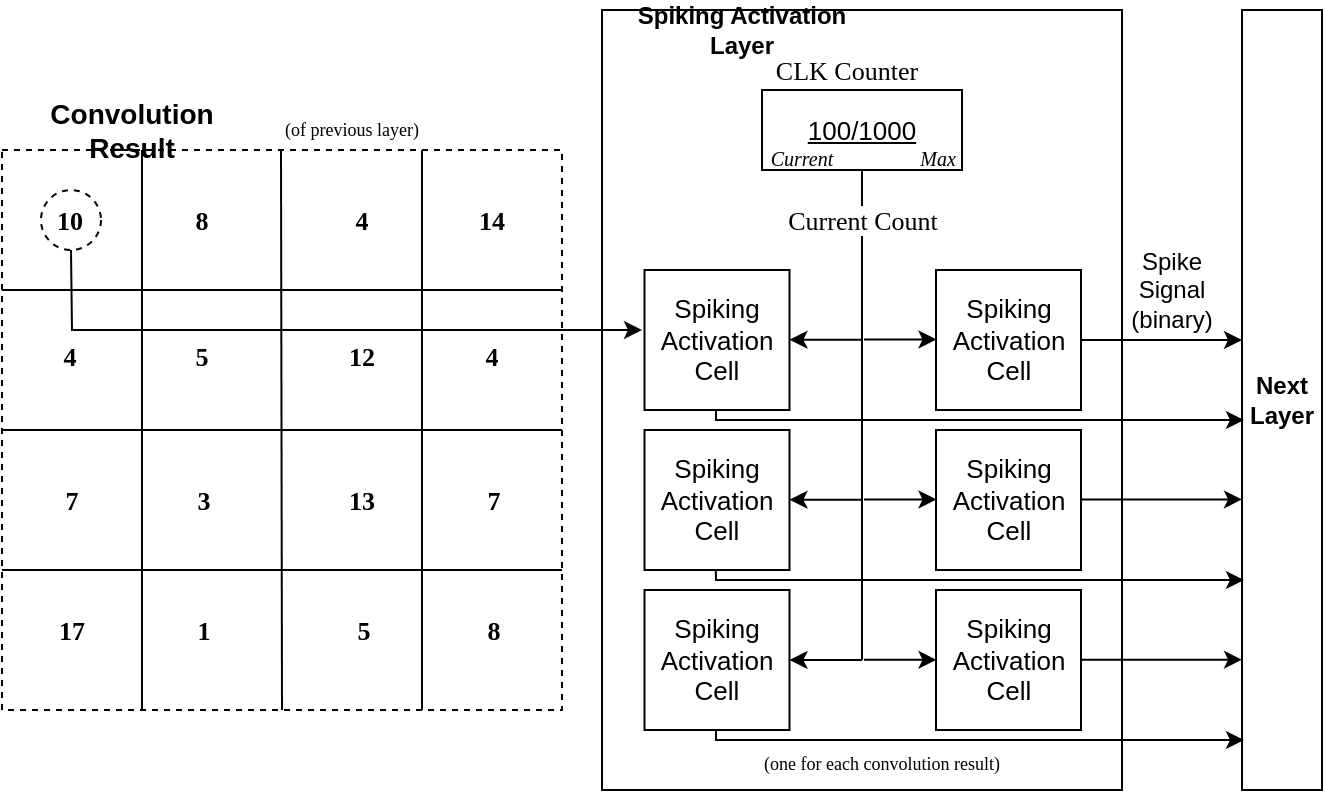 <mxfile version="14.6.13" type="device"><diagram id="auDOfrX4ovIUryiuRdx5" name="Page-1"><mxGraphModel dx="813" dy="506" grid="1" gridSize="10" guides="1" tooltips="1" connect="1" arrows="1" fold="1" page="1" pageScale="1" pageWidth="850" pageHeight="1100" math="0" shadow="0"><root><mxCell id="0"/><mxCell id="1" parent="0"/><mxCell id="dTQCBmhjPWRrVAu90y3S-24" value="" style="group" parent="1" vertex="1" connectable="0"><mxGeometry x="240" y="270" width="280" height="300" as="geometry"/></mxCell><mxCell id="SilkCv78OsfhMmY1pKE9-1" value="" style="whiteSpace=wrap;html=1;aspect=fixed;fillColor=none;dashed=1;" parent="dTQCBmhjPWRrVAu90y3S-24" vertex="1"><mxGeometry y="20" width="280" height="280" as="geometry"/></mxCell><mxCell id="SilkCv78OsfhMmY1pKE9-2" value="" style="endArrow=none;html=1;exitX=0.25;exitY=1;exitDx=0;exitDy=0;entryX=0.25;entryY=0;entryDx=0;entryDy=0;" parent="dTQCBmhjPWRrVAu90y3S-24" source="SilkCv78OsfhMmY1pKE9-1" target="SilkCv78OsfhMmY1pKE9-1" edge="1"><mxGeometry width="50" height="50" relative="1" as="geometry"><mxPoint x="200" y="190" as="sourcePoint"/><mxPoint x="250" y="140" as="targetPoint"/></mxGeometry></mxCell><mxCell id="SilkCv78OsfhMmY1pKE9-3" value="" style="endArrow=none;html=1;exitX=0.5;exitY=1;exitDx=0;exitDy=0;entryX=0.25;entryY=0;entryDx=0;entryDy=0;" parent="dTQCBmhjPWRrVAu90y3S-24" source="SilkCv78OsfhMmY1pKE9-1" edge="1"><mxGeometry width="50" height="50" relative="1" as="geometry"><mxPoint x="139.5" y="300" as="sourcePoint"/><mxPoint x="139.5" y="20" as="targetPoint"/></mxGeometry></mxCell><mxCell id="SilkCv78OsfhMmY1pKE9-4" value="" style="endArrow=none;html=1;exitX=0.75;exitY=1;exitDx=0;exitDy=0;entryX=0.75;entryY=0;entryDx=0;entryDy=0;" parent="dTQCBmhjPWRrVAu90y3S-24" source="SilkCv78OsfhMmY1pKE9-1" target="SilkCv78OsfhMmY1pKE9-1" edge="1"><mxGeometry width="50" height="50" relative="1" as="geometry"><mxPoint x="225" y="300" as="sourcePoint"/><mxPoint x="225" y="20" as="targetPoint"/></mxGeometry></mxCell><mxCell id="SilkCv78OsfhMmY1pKE9-5" value="" style="endArrow=none;html=1;entryX=1;entryY=0.75;entryDx=0;entryDy=0;exitX=0;exitY=0.75;exitDx=0;exitDy=0;" parent="dTQCBmhjPWRrVAu90y3S-24" source="SilkCv78OsfhMmY1pKE9-1" target="SilkCv78OsfhMmY1pKE9-1" edge="1"><mxGeometry width="50" height="50" relative="1" as="geometry"><mxPoint x="-80" y="250" as="sourcePoint"/><mxPoint x="-30" y="200" as="targetPoint"/></mxGeometry></mxCell><mxCell id="SilkCv78OsfhMmY1pKE9-6" value="" style="endArrow=none;html=1;entryX=1;entryY=0.5;entryDx=0;entryDy=0;exitX=0;exitY=0.5;exitDx=0;exitDy=0;" parent="dTQCBmhjPWRrVAu90y3S-24" source="SilkCv78OsfhMmY1pKE9-1" target="SilkCv78OsfhMmY1pKE9-1" edge="1"><mxGeometry width="50" height="50" relative="1" as="geometry"><mxPoint x="-60" y="200" as="sourcePoint"/><mxPoint x="-10" y="150" as="targetPoint"/></mxGeometry></mxCell><mxCell id="SilkCv78OsfhMmY1pKE9-7" value="" style="endArrow=none;html=1;exitX=0;exitY=0.25;exitDx=0;exitDy=0;" parent="dTQCBmhjPWRrVAu90y3S-24" source="SilkCv78OsfhMmY1pKE9-1" edge="1"><mxGeometry width="50" height="50" relative="1" as="geometry"><mxPoint x="130" y="190" as="sourcePoint"/><mxPoint x="280" y="90" as="targetPoint"/></mxGeometry></mxCell><mxCell id="SilkCv78OsfhMmY1pKE9-8" value="&lt;b&gt;Convolution Result&lt;/b&gt;" style="text;html=1;strokeColor=none;fillColor=none;align=center;verticalAlign=middle;whiteSpace=wrap;rounded=0;fontSize=14;" parent="dTQCBmhjPWRrVAu90y3S-24" vertex="1"><mxGeometry width="130" height="20" as="geometry"/></mxCell><mxCell id="SilkCv78OsfhMmY1pKE9-9" value="10" style="text;html=1;strokeColor=none;fillColor=none;align=center;verticalAlign=middle;whiteSpace=wrap;rounded=0;fontStyle=1;fontFamily=Verdana;fontSize=13;" parent="dTQCBmhjPWRrVAu90y3S-24" vertex="1"><mxGeometry x="14" y="45" width="40" height="20" as="geometry"/></mxCell><mxCell id="SilkCv78OsfhMmY1pKE9-10" value="8" style="text;html=1;strokeColor=none;fillColor=none;align=center;verticalAlign=middle;whiteSpace=wrap;rounded=0;fontStyle=1;fontFamily=Verdana;fontSize=13;" parent="dTQCBmhjPWRrVAu90y3S-24" vertex="1"><mxGeometry x="80" y="45" width="40" height="20" as="geometry"/></mxCell><mxCell id="SilkCv78OsfhMmY1pKE9-11" value="4" style="text;html=1;strokeColor=none;fillColor=none;align=center;verticalAlign=middle;whiteSpace=wrap;rounded=0;fontStyle=1;fontFamily=Verdana;fontSize=13;" parent="dTQCBmhjPWRrVAu90y3S-24" vertex="1"><mxGeometry x="160" y="45" width="40" height="20" as="geometry"/></mxCell><mxCell id="SilkCv78OsfhMmY1pKE9-12" value="14" style="text;html=1;strokeColor=none;fillColor=none;align=center;verticalAlign=middle;whiteSpace=wrap;rounded=0;fontStyle=1;fontFamily=Verdana;fontSize=13;" parent="dTQCBmhjPWRrVAu90y3S-24" vertex="1"><mxGeometry x="225" y="45" width="40" height="20" as="geometry"/></mxCell><mxCell id="SilkCv78OsfhMmY1pKE9-13" value="4" style="text;html=1;strokeColor=none;fillColor=none;align=center;verticalAlign=middle;whiteSpace=wrap;rounded=0;fontStyle=1;fontFamily=Verdana;fontSize=13;" parent="dTQCBmhjPWRrVAu90y3S-24" vertex="1"><mxGeometry x="14" y="113" width="40" height="20" as="geometry"/></mxCell><mxCell id="SilkCv78OsfhMmY1pKE9-14" value="5" style="text;html=1;strokeColor=none;fillColor=none;align=center;verticalAlign=middle;whiteSpace=wrap;rounded=0;fontStyle=1;fontFamily=Verdana;fontSize=13;" parent="dTQCBmhjPWRrVAu90y3S-24" vertex="1"><mxGeometry x="80" y="113" width="40" height="20" as="geometry"/></mxCell><mxCell id="SilkCv78OsfhMmY1pKE9-15" value="12" style="text;html=1;strokeColor=none;fillColor=none;align=center;verticalAlign=middle;whiteSpace=wrap;rounded=0;fontStyle=1;fontFamily=Verdana;fontSize=13;" parent="dTQCBmhjPWRrVAu90y3S-24" vertex="1"><mxGeometry x="160" y="113" width="40" height="20" as="geometry"/></mxCell><mxCell id="SilkCv78OsfhMmY1pKE9-16" value="4" style="text;html=1;strokeColor=none;fillColor=none;align=center;verticalAlign=middle;whiteSpace=wrap;rounded=0;fontStyle=1;fontFamily=Verdana;fontSize=13;" parent="dTQCBmhjPWRrVAu90y3S-24" vertex="1"><mxGeometry x="225" y="113" width="40" height="20" as="geometry"/></mxCell><mxCell id="SilkCv78OsfhMmY1pKE9-17" value="7" style="text;html=1;strokeColor=none;fillColor=none;align=center;verticalAlign=middle;whiteSpace=wrap;rounded=0;fontStyle=1;fontFamily=Verdana;fontSize=13;" parent="dTQCBmhjPWRrVAu90y3S-24" vertex="1"><mxGeometry x="14.5" y="185" width="40" height="20" as="geometry"/></mxCell><mxCell id="SilkCv78OsfhMmY1pKE9-18" value="3" style="text;html=1;strokeColor=none;fillColor=none;align=center;verticalAlign=middle;whiteSpace=wrap;rounded=0;fontStyle=1;fontFamily=Verdana;fontSize=13;" parent="dTQCBmhjPWRrVAu90y3S-24" vertex="1"><mxGeometry x="80.5" y="185" width="40" height="20" as="geometry"/></mxCell><mxCell id="SilkCv78OsfhMmY1pKE9-19" value="13" style="text;html=1;strokeColor=none;fillColor=none;align=center;verticalAlign=middle;whiteSpace=wrap;rounded=0;fontStyle=1;fontFamily=Verdana;fontSize=13;" parent="dTQCBmhjPWRrVAu90y3S-24" vertex="1"><mxGeometry x="160" y="185" width="40" height="20" as="geometry"/></mxCell><mxCell id="SilkCv78OsfhMmY1pKE9-20" value="7" style="text;html=1;strokeColor=none;fillColor=none;align=center;verticalAlign=middle;whiteSpace=wrap;rounded=0;fontStyle=1;fontFamily=Verdana;fontSize=13;" parent="dTQCBmhjPWRrVAu90y3S-24" vertex="1"><mxGeometry x="225.5" y="185" width="40" height="20" as="geometry"/></mxCell><mxCell id="SilkCv78OsfhMmY1pKE9-21" value="17" style="text;html=1;strokeColor=none;fillColor=none;align=center;verticalAlign=middle;whiteSpace=wrap;rounded=0;fontStyle=1;fontFamily=Verdana;fontSize=13;" parent="dTQCBmhjPWRrVAu90y3S-24" vertex="1"><mxGeometry x="14.5" y="250" width="40" height="20" as="geometry"/></mxCell><mxCell id="SilkCv78OsfhMmY1pKE9-22" value="1" style="text;html=1;strokeColor=none;fillColor=none;align=center;verticalAlign=middle;whiteSpace=wrap;rounded=0;fontStyle=1;fontFamily=Verdana;fontSize=13;" parent="dTQCBmhjPWRrVAu90y3S-24" vertex="1"><mxGeometry x="80.5" y="250" width="40" height="20" as="geometry"/></mxCell><mxCell id="SilkCv78OsfhMmY1pKE9-23" value="5" style="text;html=1;strokeColor=none;fillColor=none;align=center;verticalAlign=middle;whiteSpace=wrap;rounded=0;fontStyle=1;fontFamily=Verdana;fontSize=13;" parent="dTQCBmhjPWRrVAu90y3S-24" vertex="1"><mxGeometry x="160.5" y="250" width="40" height="20" as="geometry"/></mxCell><mxCell id="SilkCv78OsfhMmY1pKE9-24" value="8" style="text;html=1;strokeColor=none;fillColor=none;align=center;verticalAlign=middle;whiteSpace=wrap;rounded=0;fontStyle=1;fontFamily=Verdana;fontSize=13;" parent="dTQCBmhjPWRrVAu90y3S-24" vertex="1"><mxGeometry x="225.5" y="250" width="40" height="20" as="geometry"/></mxCell><mxCell id="SilkCv78OsfhMmY1pKE9-30" value="" style="ellipse;whiteSpace=wrap;html=1;aspect=fixed;fontFamily=Verdana;fontSize=13;fillColor=none;dashed=1;" parent="dTQCBmhjPWRrVAu90y3S-24" vertex="1"><mxGeometry x="19.5" y="40" width="30" height="30" as="geometry"/></mxCell><mxCell id="dTQCBmhjPWRrVAu90y3S-7" value="(of previous layer)" style="text;html=1;strokeColor=none;fillColor=none;align=center;verticalAlign=middle;whiteSpace=wrap;rounded=0;fontFamily=Verdana;fontSize=9;" parent="dTQCBmhjPWRrVAu90y3S-24" vertex="1"><mxGeometry x="130" width="89.5" height="20" as="geometry"/></mxCell><mxCell id="dTQCBmhjPWRrVAu90y3S-3" value="" style="rounded=0;whiteSpace=wrap;html=1;fillColor=none;" parent="1" vertex="1"><mxGeometry x="540" y="220" width="260" height="390" as="geometry"/></mxCell><mxCell id="SilkCv78OsfhMmY1pKE9-29" value="" style="endArrow=classic;html=1;fontFamily=Verdana;fontSize=13;rounded=0;exitX=0.5;exitY=1;exitDx=0;exitDy=0;" parent="1" source="SilkCv78OsfhMmY1pKE9-30" edge="1"><mxGeometry width="50" height="50" relative="1" as="geometry"><mxPoint x="245" y="350" as="sourcePoint"/><mxPoint x="560" y="380" as="targetPoint"/><Array as="points"><mxPoint x="275" y="380"/></Array></mxGeometry></mxCell><mxCell id="SilkCv78OsfhMmY1pKE9-37" value="" style="endArrow=none;html=1;fontFamily=Verdana;fontSize=13;exitX=0.5;exitY=1.005;exitDx=0;exitDy=0;rounded=0;endFill=0;exitPerimeter=0;" parent="1" source="SilkCv78OsfhMmY1pKE9-34" edge="1"><mxGeometry width="50" height="50" relative="1" as="geometry"><mxPoint x="670" y="279" as="sourcePoint"/><mxPoint x="670" y="545" as="targetPoint"/><Array as="points"/></mxGeometry></mxCell><mxCell id="SilkCv78OsfhMmY1pKE9-38" value="Current Count" style="edgeLabel;html=1;align=center;verticalAlign=middle;resizable=0;points=[];fontSize=13;fontFamily=Verdana;" parent="SilkCv78OsfhMmY1pKE9-37" vertex="1" connectable="0"><mxGeometry x="-0.017" relative="1" as="geometry"><mxPoint y="-96" as="offset"/></mxGeometry></mxCell><mxCell id="SilkCv78OsfhMmY1pKE9-45" value="(one for each convolution result)" style="text;html=1;strokeColor=none;fillColor=none;align=center;verticalAlign=middle;whiteSpace=wrap;rounded=0;fontFamily=Verdana;fontSize=9;" parent="1" vertex="1"><mxGeometry x="600" y="587" width="160" height="20" as="geometry"/></mxCell><mxCell id="aITO1-foOe9_7EI7LKIS-1" value="" style="group" parent="1" vertex="1" connectable="0"><mxGeometry x="620" y="240" width="100" height="60" as="geometry"/></mxCell><mxCell id="SilkCv78OsfhMmY1pKE9-34" value="&lt;u&gt;100/1000&lt;/u&gt;" style="rounded=0;whiteSpace=wrap;html=1;fontFamily=Helvetica;fontSize=13;fillColor=none;" parent="aITO1-foOe9_7EI7LKIS-1" vertex="1"><mxGeometry y="20" width="100" height="40" as="geometry"/></mxCell><mxCell id="SilkCv78OsfhMmY1pKE9-35" value="CLK Counter" style="text;html=1;strokeColor=none;fillColor=none;align=center;verticalAlign=middle;whiteSpace=wrap;rounded=0;fontFamily=Verdana;fontSize=13;" parent="aITO1-foOe9_7EI7LKIS-1" vertex="1"><mxGeometry width="85" height="20" as="geometry"/></mxCell><mxCell id="SilkCv78OsfhMmY1pKE9-39" value="&lt;font style=&quot;font-size: 10px&quot;&gt;Current&lt;/font&gt;" style="text;html=1;strokeColor=none;fillColor=none;align=center;verticalAlign=middle;whiteSpace=wrap;rounded=0;fontFamily=Verdana;fontSize=13;fontStyle=2" parent="aITO1-foOe9_7EI7LKIS-1" vertex="1"><mxGeometry y="48" width="40" height="10" as="geometry"/></mxCell><mxCell id="SilkCv78OsfhMmY1pKE9-40" value="&lt;font style=&quot;font-size: 10px&quot;&gt;Max&lt;/font&gt;" style="text;html=1;strokeColor=none;fillColor=none;align=center;verticalAlign=middle;whiteSpace=wrap;rounded=0;fontFamily=Verdana;fontSize=13;fontStyle=2" parent="aITO1-foOe9_7EI7LKIS-1" vertex="1"><mxGeometry x="78" y="48" width="20" height="10" as="geometry"/></mxCell><mxCell id="aITO1-foOe9_7EI7LKIS-3" value="" style="group" parent="1" vertex="1" connectable="0"><mxGeometry x="561.25" y="350" width="72.5" height="70" as="geometry"/></mxCell><mxCell id="SilkCv78OsfhMmY1pKE9-32" value="" style="rounded=0;whiteSpace=wrap;html=1;fontFamily=Helvetica;fontSize=13;fillColor=none;" parent="aITO1-foOe9_7EI7LKIS-3" vertex="1"><mxGeometry width="72.5" height="70" as="geometry"/></mxCell><mxCell id="SilkCv78OsfhMmY1pKE9-33" value="Spiking Activation Cell" style="text;html=1;strokeColor=none;fillColor=none;align=center;verticalAlign=middle;whiteSpace=wrap;rounded=0;fontFamily=Helvetica;fontSize=13;" parent="aITO1-foOe9_7EI7LKIS-3" vertex="1"><mxGeometry x="1.88" y="25" width="68.75" height="20" as="geometry"/></mxCell><mxCell id="aITO1-foOe9_7EI7LKIS-4" value="" style="group" parent="1" vertex="1" connectable="0"><mxGeometry x="561.25" y="430" width="72.5" height="70" as="geometry"/></mxCell><mxCell id="aITO1-foOe9_7EI7LKIS-5" value="" style="rounded=0;whiteSpace=wrap;html=1;fontFamily=Helvetica;fontSize=13;fillColor=none;" parent="aITO1-foOe9_7EI7LKIS-4" vertex="1"><mxGeometry width="72.5" height="70" as="geometry"/></mxCell><mxCell id="aITO1-foOe9_7EI7LKIS-6" value="Spiking Activation Cell" style="text;html=1;strokeColor=none;fillColor=none;align=center;verticalAlign=middle;whiteSpace=wrap;rounded=0;fontFamily=Helvetica;fontSize=13;" parent="aITO1-foOe9_7EI7LKIS-4" vertex="1"><mxGeometry x="1.88" y="25" width="68.75" height="20" as="geometry"/></mxCell><mxCell id="aITO1-foOe9_7EI7LKIS-8" value="" style="group" parent="1" vertex="1" connectable="0"><mxGeometry x="561.25" y="510" width="72.5" height="70" as="geometry"/></mxCell><mxCell id="aITO1-foOe9_7EI7LKIS-9" value="" style="rounded=0;whiteSpace=wrap;html=1;fontFamily=Helvetica;fontSize=13;fillColor=none;" parent="aITO1-foOe9_7EI7LKIS-8" vertex="1"><mxGeometry width="72.5" height="70" as="geometry"/></mxCell><mxCell id="aITO1-foOe9_7EI7LKIS-10" value="Spiking Activation Cell" style="text;html=1;strokeColor=none;fillColor=none;align=center;verticalAlign=middle;whiteSpace=wrap;rounded=0;fontFamily=Helvetica;fontSize=13;" parent="aITO1-foOe9_7EI7LKIS-8" vertex="1"><mxGeometry x="1.88" y="25" width="68.75" height="20" as="geometry"/></mxCell><mxCell id="aITO1-foOe9_7EI7LKIS-12" value="" style="endArrow=classic;html=1;entryX=1;entryY=0.5;entryDx=0;entryDy=0;" parent="1" target="aITO1-foOe9_7EI7LKIS-9" edge="1"><mxGeometry width="50" height="50" relative="1" as="geometry"><mxPoint x="670" y="545" as="sourcePoint"/><mxPoint x="730" y="505" as="targetPoint"/></mxGeometry></mxCell><mxCell id="aITO1-foOe9_7EI7LKIS-13" value="" style="endArrow=classic;html=1;entryX=1;entryY=0.5;entryDx=0;entryDy=0;" parent="1" edge="1"><mxGeometry width="50" height="50" relative="1" as="geometry"><mxPoint x="670" y="464.83" as="sourcePoint"/><mxPoint x="633.75" y="464.83" as="targetPoint"/></mxGeometry></mxCell><mxCell id="aITO1-foOe9_7EI7LKIS-14" value="" style="endArrow=classic;html=1;entryX=1;entryY=0.5;entryDx=0;entryDy=0;" parent="1" edge="1"><mxGeometry width="50" height="50" relative="1" as="geometry"><mxPoint x="670" y="384.83" as="sourcePoint"/><mxPoint x="633.75" y="384.83" as="targetPoint"/></mxGeometry></mxCell><mxCell id="dTQCBmhjPWRrVAu90y3S-6" value="Spiking Activation Layer" style="text;html=1;strokeColor=none;fillColor=none;align=center;verticalAlign=middle;whiteSpace=wrap;rounded=0;fontStyle=1" parent="1" vertex="1"><mxGeometry x="540" y="220" width="140" height="20" as="geometry"/></mxCell><mxCell id="dTQCBmhjPWRrVAu90y3S-8" value="" style="group;flipH=1;" parent="1" vertex="1" connectable="0"><mxGeometry x="707" y="350" width="72.5" height="70" as="geometry"/></mxCell><mxCell id="dTQCBmhjPWRrVAu90y3S-9" value="" style="rounded=0;whiteSpace=wrap;html=1;fontFamily=Helvetica;fontSize=13;fillColor=none;" parent="dTQCBmhjPWRrVAu90y3S-8" vertex="1"><mxGeometry width="72.5" height="70" as="geometry"/></mxCell><mxCell id="dTQCBmhjPWRrVAu90y3S-10" value="Spiking Activation Cell" style="text;html=1;strokeColor=none;fillColor=none;align=center;verticalAlign=middle;whiteSpace=wrap;rounded=0;fontFamily=Helvetica;fontSize=13;" parent="dTQCBmhjPWRrVAu90y3S-8" vertex="1"><mxGeometry x="1.88" y="25" width="68.75" height="20" as="geometry"/></mxCell><mxCell id="dTQCBmhjPWRrVAu90y3S-11" value="" style="group;flipH=1;" parent="1" vertex="1" connectable="0"><mxGeometry x="707" y="430" width="72.5" height="70" as="geometry"/></mxCell><mxCell id="dTQCBmhjPWRrVAu90y3S-12" value="" style="rounded=0;whiteSpace=wrap;html=1;fontFamily=Helvetica;fontSize=13;fillColor=none;" parent="dTQCBmhjPWRrVAu90y3S-11" vertex="1"><mxGeometry width="72.5" height="70" as="geometry"/></mxCell><mxCell id="dTQCBmhjPWRrVAu90y3S-13" value="Spiking Activation Cell" style="text;html=1;strokeColor=none;fillColor=none;align=center;verticalAlign=middle;whiteSpace=wrap;rounded=0;fontFamily=Helvetica;fontSize=13;" parent="dTQCBmhjPWRrVAu90y3S-11" vertex="1"><mxGeometry x="1.88" y="25" width="68.75" height="20" as="geometry"/></mxCell><mxCell id="dTQCBmhjPWRrVAu90y3S-14" value="" style="group;flipH=1;" parent="1" vertex="1" connectable="0"><mxGeometry x="707" y="510" width="72.5" height="70" as="geometry"/></mxCell><mxCell id="dTQCBmhjPWRrVAu90y3S-15" value="" style="rounded=0;whiteSpace=wrap;html=1;fontFamily=Helvetica;fontSize=13;fillColor=none;" parent="dTQCBmhjPWRrVAu90y3S-14" vertex="1"><mxGeometry width="72.5" height="70" as="geometry"/></mxCell><mxCell id="dTQCBmhjPWRrVAu90y3S-16" value="Spiking Activation Cell" style="text;html=1;strokeColor=none;fillColor=none;align=center;verticalAlign=middle;whiteSpace=wrap;rounded=0;fontFamily=Helvetica;fontSize=13;" parent="dTQCBmhjPWRrVAu90y3S-14" vertex="1"><mxGeometry x="1.88" y="25" width="68.75" height="20" as="geometry"/></mxCell><mxCell id="dTQCBmhjPWRrVAu90y3S-17" value="" style="endArrow=classic;html=1;entryX=1;entryY=0.5;entryDx=0;entryDy=0;flipH=1;" parent="1" edge="1"><mxGeometry width="50" height="50" relative="1" as="geometry"><mxPoint x="706.25" y="544.89" as="sourcePoint"/><mxPoint x="670" y="544.89" as="targetPoint"/></mxGeometry></mxCell><mxCell id="dTQCBmhjPWRrVAu90y3S-18" value="" style="endArrow=classic;html=1;entryX=1;entryY=0.5;entryDx=0;entryDy=0;flipH=1;" parent="1" edge="1"><mxGeometry width="50" height="50" relative="1" as="geometry"><mxPoint x="706.25" y="464.72" as="sourcePoint"/><mxPoint x="670" y="464.72" as="targetPoint"/></mxGeometry></mxCell><mxCell id="dTQCBmhjPWRrVAu90y3S-19" value="" style="endArrow=classic;html=1;entryX=1;entryY=0.5;entryDx=0;entryDy=0;flipH=1;" parent="1" edge="1"><mxGeometry width="50" height="50" relative="1" as="geometry"><mxPoint x="706.25" y="384.72" as="sourcePoint"/><mxPoint x="670" y="384.72" as="targetPoint"/></mxGeometry></mxCell><mxCell id="dTQCBmhjPWRrVAu90y3S-20" value="" style="endArrow=classic;html=1;exitX=1;exitY=0.5;exitDx=0;exitDy=0;" parent="1" source="dTQCBmhjPWRrVAu90y3S-9" edge="1"><mxGeometry width="50" height="50" relative="1" as="geometry"><mxPoint x="810" y="420" as="sourcePoint"/><mxPoint x="860" y="385" as="targetPoint"/></mxGeometry></mxCell><mxCell id="dTQCBmhjPWRrVAu90y3S-22" value="" style="endArrow=classic;html=1;exitX=1;exitY=0.5;exitDx=0;exitDy=0;" parent="1" edge="1"><mxGeometry width="50" height="50" relative="1" as="geometry"><mxPoint x="779.5" y="464.71" as="sourcePoint"/><mxPoint x="860" y="464.71" as="targetPoint"/></mxGeometry></mxCell><mxCell id="dTQCBmhjPWRrVAu90y3S-23" value="" style="endArrow=classic;html=1;exitX=1;exitY=0.5;exitDx=0;exitDy=0;" parent="1" edge="1"><mxGeometry width="50" height="50" relative="1" as="geometry"><mxPoint x="779.5" y="544.83" as="sourcePoint"/><mxPoint x="860" y="544.83" as="targetPoint"/></mxGeometry></mxCell><mxCell id="dTQCBmhjPWRrVAu90y3S-25" value="" style="endArrow=classic;html=1;exitX=0.492;exitY=0.999;exitDx=0;exitDy=0;edgeStyle=elbowEdgeStyle;rounded=0;exitPerimeter=0;" parent="1" source="aITO1-foOe9_7EI7LKIS-5" edge="1"><mxGeometry width="50" height="50" relative="1" as="geometry"><mxPoint x="730" y="670" as="sourcePoint"/><mxPoint x="861" y="505" as="targetPoint"/><Array as="points"><mxPoint x="597" y="502"/></Array></mxGeometry></mxCell><mxCell id="dTQCBmhjPWRrVAu90y3S-26" value="" style="endArrow=classic;html=1;edgeStyle=elbowEdgeStyle;rounded=0;" parent="1" edge="1"><mxGeometry width="50" height="50" relative="1" as="geometry"><mxPoint x="597" y="580" as="sourcePoint"/><mxPoint x="861" y="585" as="targetPoint"/><Array as="points"><mxPoint x="597" y="583"/></Array></mxGeometry></mxCell><mxCell id="dTQCBmhjPWRrVAu90y3S-27" value="" style="endArrow=classic;html=1;edgeStyle=elbowEdgeStyle;rounded=0;" parent="1" edge="1"><mxGeometry width="50" height="50" relative="1" as="geometry"><mxPoint x="597" y="420" as="sourcePoint"/><mxPoint x="861" y="425" as="targetPoint"/><Array as="points"><mxPoint x="597" y="422"/></Array></mxGeometry></mxCell><mxCell id="dTQCBmhjPWRrVAu90y3S-28" value="&lt;span style=&quot;font-style: normal&quot;&gt;Spike Signal&lt;br&gt;(binary)&lt;br&gt;&lt;/span&gt;" style="text;html=1;strokeColor=none;fillColor=none;align=center;verticalAlign=middle;whiteSpace=wrap;rounded=0;dashed=1;fontStyle=2" parent="1" vertex="1"><mxGeometry x="800" y="350" width="50" height="20" as="geometry"/></mxCell><mxCell id="dTQCBmhjPWRrVAu90y3S-29" value="&lt;b&gt;Next&lt;br&gt;Layer&lt;/b&gt;" style="rounded=0;whiteSpace=wrap;html=1;fillColor=none;" parent="1" vertex="1"><mxGeometry x="860" y="220" width="40" height="390" as="geometry"/></mxCell></root></mxGraphModel></diagram></mxfile>